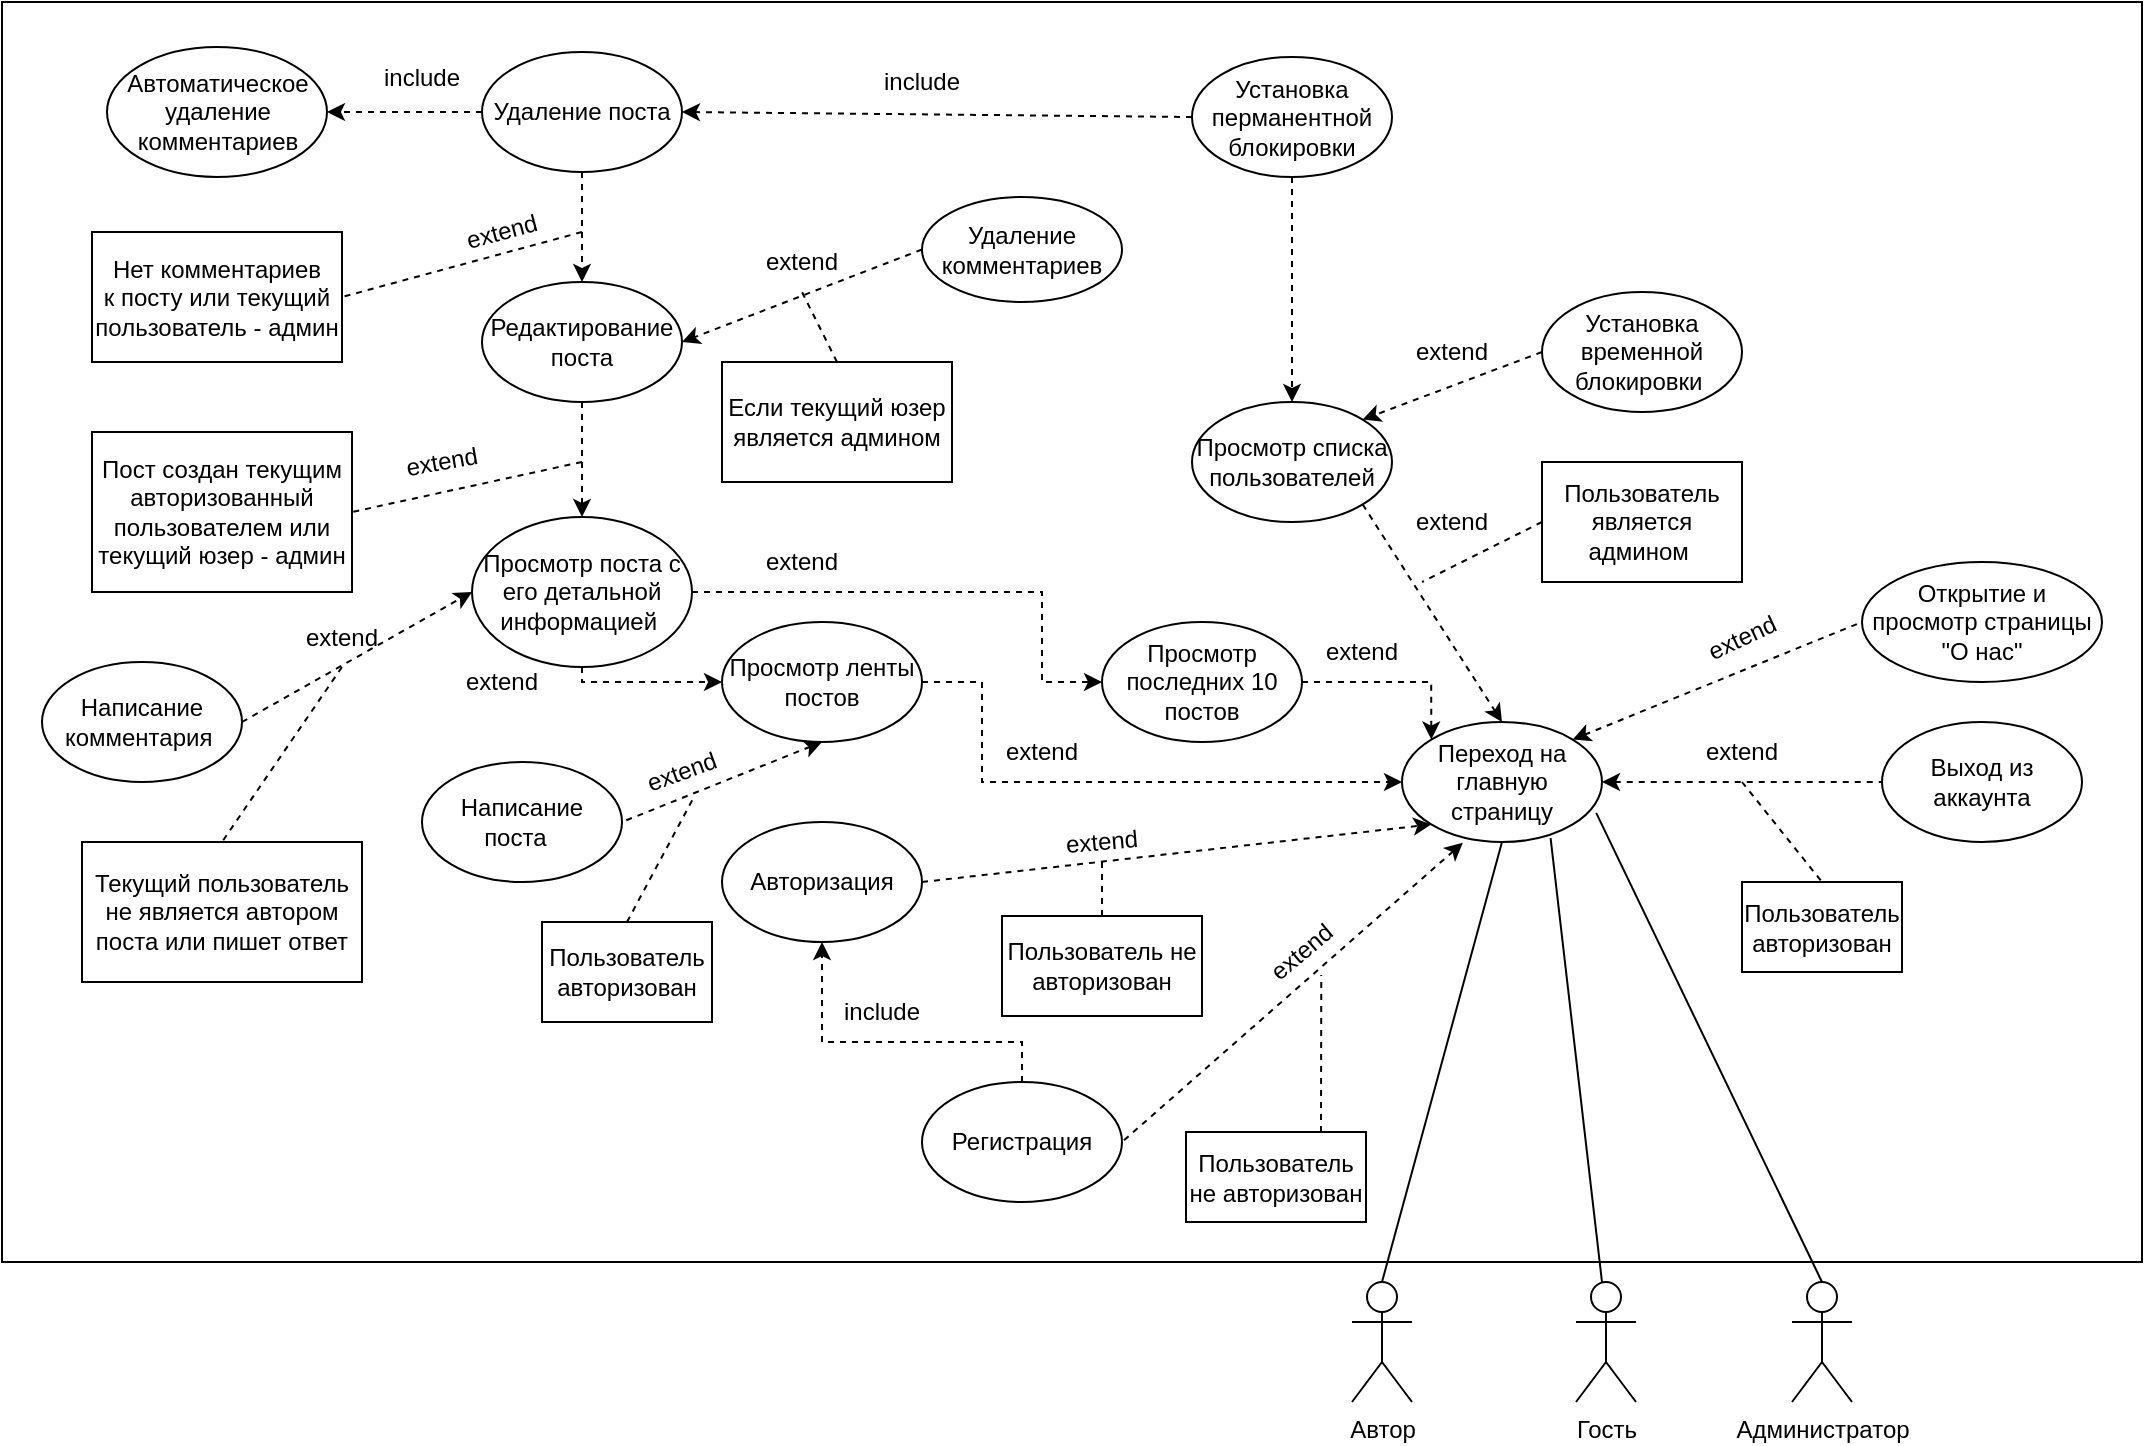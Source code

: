 <mxfile version="21.2.1" type="device">
  <diagram name="Страница 1" id="8K-74nF4FQOuJKVQDql-">
    <mxGraphModel dx="1751" dy="1922" grid="1" gridSize="10" guides="1" tooltips="1" connect="1" arrows="1" fold="1" page="1" pageScale="1" pageWidth="827" pageHeight="1169" math="0" shadow="0">
      <root>
        <mxCell id="0" />
        <mxCell id="1" parent="0" />
        <mxCell id="G4Do2a9ZnCrZApl8HIXE-186" value="" style="rounded=0;whiteSpace=wrap;html=1;" parent="1" vertex="1">
          <mxGeometry x="90" y="-80" width="1070" height="630" as="geometry" />
        </mxCell>
        <mxCell id="G4Do2a9ZnCrZApl8HIXE-2" value="Гость" style="shape=umlActor;verticalLabelPosition=bottom;verticalAlign=top;html=1;outlineConnect=0;" parent="1" vertex="1">
          <mxGeometry x="877" y="560" width="30" height="60" as="geometry" />
        </mxCell>
        <mxCell id="G4Do2a9ZnCrZApl8HIXE-3" value="Автор" style="shape=umlActor;verticalLabelPosition=bottom;verticalAlign=top;html=1;outlineConnect=0;" parent="1" vertex="1">
          <mxGeometry x="765" y="560" width="30" height="60" as="geometry" />
        </mxCell>
        <mxCell id="G4Do2a9ZnCrZApl8HIXE-4" value="Администратор" style="shape=umlActor;verticalLabelPosition=bottom;verticalAlign=top;html=1;outlineConnect=0;" parent="1" vertex="1">
          <mxGeometry x="985" y="560" width="30" height="60" as="geometry" />
        </mxCell>
        <mxCell id="JRhUF5Hl9-W1Ux4IKVQ8-12" style="edgeStyle=orthogonalEdgeStyle;rounded=0;orthogonalLoop=1;jettySize=auto;html=1;entryX=0.5;entryY=1;entryDx=0;entryDy=0;dashed=1;" parent="1" source="G4Do2a9ZnCrZApl8HIXE-10" target="G4Do2a9ZnCrZApl8HIXE-13" edge="1">
          <mxGeometry relative="1" as="geometry">
            <Array as="points">
              <mxPoint x="600" y="440" />
              <mxPoint x="500" y="440" />
            </Array>
          </mxGeometry>
        </mxCell>
        <mxCell id="G4Do2a9ZnCrZApl8HIXE-10" value="Регистрация" style="ellipse;whiteSpace=wrap;html=1;" parent="1" vertex="1">
          <mxGeometry x="550" y="460" width="100" height="60" as="geometry" />
        </mxCell>
        <mxCell id="G4Do2a9ZnCrZApl8HIXE-13" value="Авторизация" style="ellipse;whiteSpace=wrap;html=1;" parent="1" vertex="1">
          <mxGeometry x="450" y="330" width="100" height="60" as="geometry" />
        </mxCell>
        <mxCell id="G4Do2a9ZnCrZApl8HIXE-19" value="Просмотр ленты постов" style="ellipse;whiteSpace=wrap;html=1;" parent="1" vertex="1">
          <mxGeometry x="450" y="230" width="100" height="60" as="geometry" />
        </mxCell>
        <mxCell id="JRhUF5Hl9-W1Ux4IKVQ8-26" style="edgeStyle=orthogonalEdgeStyle;rounded=0;orthogonalLoop=1;jettySize=auto;html=1;entryX=0;entryY=0.5;entryDx=0;entryDy=0;dashed=1;" parent="1" source="G4Do2a9ZnCrZApl8HIXE-24" target="G4Do2a9ZnCrZApl8HIXE-59" edge="1">
          <mxGeometry relative="1" as="geometry">
            <Array as="points">
              <mxPoint x="610" y="215" />
              <mxPoint x="610" y="260" />
            </Array>
          </mxGeometry>
        </mxCell>
        <mxCell id="JRhUF5Hl9-W1Ux4IKVQ8-27" style="edgeStyle=orthogonalEdgeStyle;rounded=0;orthogonalLoop=1;jettySize=auto;html=1;entryX=0;entryY=0.5;entryDx=0;entryDy=0;exitX=0.5;exitY=1;exitDx=0;exitDy=0;dashed=1;" parent="1" source="G4Do2a9ZnCrZApl8HIXE-24" target="G4Do2a9ZnCrZApl8HIXE-19" edge="1">
          <mxGeometry relative="1" as="geometry">
            <Array as="points">
              <mxPoint x="380" y="260" />
            </Array>
          </mxGeometry>
        </mxCell>
        <mxCell id="G4Do2a9ZnCrZApl8HIXE-24" value="Просмотр поста с его детальной информацией&amp;nbsp;" style="ellipse;whiteSpace=wrap;html=1;" parent="1" vertex="1">
          <mxGeometry x="325" y="177.5" width="110" height="75" as="geometry" />
        </mxCell>
        <mxCell id="G4Do2a9ZnCrZApl8HIXE-34" value="Написание поста&amp;nbsp;&amp;nbsp;" style="ellipse;whiteSpace=wrap;html=1;" parent="1" vertex="1">
          <mxGeometry x="300" y="300" width="100" height="60" as="geometry" />
        </mxCell>
        <mxCell id="G4Do2a9ZnCrZApl8HIXE-37" value="Переход на главную&lt;br&gt;страницу" style="ellipse;whiteSpace=wrap;html=1;" parent="1" vertex="1">
          <mxGeometry x="790" y="280" width="100" height="60" as="geometry" />
        </mxCell>
        <mxCell id="G4Do2a9ZnCrZApl8HIXE-40" value="" style="endArrow=none;html=1;rounded=0;exitX=0.5;exitY=1;exitDx=0;exitDy=0;" parent="1" source="G4Do2a9ZnCrZApl8HIXE-37" edge="1">
          <mxGeometry width="50" height="50" relative="1" as="geometry">
            <mxPoint x="650" y="460" as="sourcePoint" />
            <mxPoint x="780" y="560" as="targetPoint" />
          </mxGeometry>
        </mxCell>
        <mxCell id="G4Do2a9ZnCrZApl8HIXE-41" value="Открытие и просмотр страницы&lt;br&gt;&quot;О нас&quot;" style="ellipse;whiteSpace=wrap;html=1;" parent="1" vertex="1">
          <mxGeometry x="1020" y="200" width="120" height="60" as="geometry" />
        </mxCell>
        <mxCell id="G4Do2a9ZnCrZApl8HIXE-48" value="extend" style="text;html=1;strokeColor=none;fillColor=none;align=center;verticalAlign=middle;whiteSpace=wrap;rounded=0;rotation=-25;" parent="1" vertex="1">
          <mxGeometry x="930" y="222.5" width="60" height="30" as="geometry" />
        </mxCell>
        <mxCell id="G4Do2a9ZnCrZApl8HIXE-61" style="edgeStyle=orthogonalEdgeStyle;rounded=0;orthogonalLoop=1;jettySize=auto;html=1;entryX=0;entryY=0;entryDx=0;entryDy=0;dashed=1;exitX=1;exitY=0.5;exitDx=0;exitDy=0;" parent="1" source="G4Do2a9ZnCrZApl8HIXE-59" target="G4Do2a9ZnCrZApl8HIXE-37" edge="1">
          <mxGeometry relative="1" as="geometry">
            <Array as="points">
              <mxPoint x="805" y="260" />
            </Array>
          </mxGeometry>
        </mxCell>
        <mxCell id="G4Do2a9ZnCrZApl8HIXE-59" value="Просмотр последних 10 постов" style="ellipse;whiteSpace=wrap;html=1;" parent="1" vertex="1">
          <mxGeometry x="640" y="230" width="100" height="60" as="geometry" />
        </mxCell>
        <mxCell id="G4Do2a9ZnCrZApl8HIXE-63" style="edgeStyle=orthogonalEdgeStyle;rounded=0;orthogonalLoop=1;jettySize=auto;html=1;entryX=0;entryY=0.5;entryDx=0;entryDy=0;dashed=1;exitX=1;exitY=0.5;exitDx=0;exitDy=0;" parent="1" source="G4Do2a9ZnCrZApl8HIXE-19" target="G4Do2a9ZnCrZApl8HIXE-37" edge="1">
          <mxGeometry relative="1" as="geometry">
            <mxPoint x="782" y="155" as="sourcePoint" />
            <mxPoint x="738" y="275" as="targetPoint" />
            <Array as="points">
              <mxPoint x="580" y="260" />
              <mxPoint x="580" y="310" />
            </Array>
          </mxGeometry>
        </mxCell>
        <mxCell id="G4Do2a9ZnCrZApl8HIXE-65" value="extend" style="text;html=1;strokeColor=none;fillColor=none;align=center;verticalAlign=middle;whiteSpace=wrap;rounded=0;" parent="1" vertex="1">
          <mxGeometry x="740" y="230" width="60" height="30" as="geometry" />
        </mxCell>
        <mxCell id="G4Do2a9ZnCrZApl8HIXE-67" value="extend" style="text;html=1;strokeColor=none;fillColor=none;align=center;verticalAlign=middle;whiteSpace=wrap;rounded=0;" parent="1" vertex="1">
          <mxGeometry x="460" y="185" width="60" height="30" as="geometry" />
        </mxCell>
        <mxCell id="G4Do2a9ZnCrZApl8HIXE-71" value="extend" style="text;html=1;strokeColor=none;fillColor=none;align=center;verticalAlign=middle;whiteSpace=wrap;rounded=0;rotation=-10;" parent="1" vertex="1">
          <mxGeometry x="280" y="135" width="60" height="30" as="geometry" />
        </mxCell>
        <mxCell id="JRhUF5Hl9-W1Ux4IKVQ8-45" style="edgeStyle=orthogonalEdgeStyle;rounded=0;orthogonalLoop=1;jettySize=auto;html=1;entryX=0.5;entryY=0;entryDx=0;entryDy=0;dashed=1;" parent="1" source="G4Do2a9ZnCrZApl8HIXE-75" target="G4Do2a9ZnCrZApl8HIXE-24" edge="1">
          <mxGeometry relative="1" as="geometry" />
        </mxCell>
        <mxCell id="G4Do2a9ZnCrZApl8HIXE-75" value="Редактирование поста" style="ellipse;whiteSpace=wrap;html=1;" parent="1" vertex="1">
          <mxGeometry x="330" y="60" width="100" height="60" as="geometry" />
        </mxCell>
        <mxCell id="G4Do2a9ZnCrZApl8HIXE-82" value="Пост создан текущим авторизованный пользователем или текущий юзер - админ" style="rounded=0;whiteSpace=wrap;html=1;" parent="1" vertex="1">
          <mxGeometry x="135" y="135" width="130" height="80" as="geometry" />
        </mxCell>
        <mxCell id="G4Do2a9ZnCrZApl8HIXE-87" value="" style="endArrow=none;dashed=1;html=1;rounded=0;entryX=1;entryY=0.5;entryDx=0;entryDy=0;endFill=0;startArrow=classic;startFill=1;exitX=0.5;exitY=1;exitDx=0;exitDy=0;" parent="1" source="G4Do2a9ZnCrZApl8HIXE-19" target="G4Do2a9ZnCrZApl8HIXE-34" edge="1">
          <mxGeometry width="50" height="50" relative="1" as="geometry">
            <mxPoint x="460" y="290" as="sourcePoint" />
            <mxPoint x="270" y="445" as="targetPoint" />
            <Array as="points" />
          </mxGeometry>
        </mxCell>
        <mxCell id="G4Do2a9ZnCrZApl8HIXE-88" value="extend" style="text;html=1;strokeColor=none;fillColor=none;align=center;verticalAlign=middle;whiteSpace=wrap;rounded=0;rotation=-20;" parent="1" vertex="1">
          <mxGeometry x="400" y="290" width="60" height="30" as="geometry" />
        </mxCell>
        <mxCell id="G4Do2a9ZnCrZApl8HIXE-91" value="Пользователь авторизован" style="rounded=0;whiteSpace=wrap;html=1;" parent="1" vertex="1">
          <mxGeometry x="360" y="380" width="85" height="50" as="geometry" />
        </mxCell>
        <mxCell id="G4Do2a9ZnCrZApl8HIXE-92" value="" style="endArrow=none;dashed=1;html=1;rounded=0;exitX=0.5;exitY=0;exitDx=0;exitDy=0;entryX=0.5;entryY=1;entryDx=0;entryDy=0;" parent="1" source="G4Do2a9ZnCrZApl8HIXE-91" edge="1" target="G4Do2a9ZnCrZApl8HIXE-88">
          <mxGeometry width="50" height="50" relative="1" as="geometry">
            <mxPoint x="364" y="410" as="sourcePoint" />
            <mxPoint x="400" y="370" as="targetPoint" />
          </mxGeometry>
        </mxCell>
        <mxCell id="G4Do2a9ZnCrZApl8HIXE-95" value="" style="endArrow=none;dashed=1;html=1;rounded=0;entryX=1;entryY=0.5;entryDx=0;entryDy=0;" parent="1" target="G4Do2a9ZnCrZApl8HIXE-82" edge="1">
          <mxGeometry width="50" height="50" relative="1" as="geometry">
            <mxPoint x="380" y="150" as="sourcePoint" />
            <mxPoint x="158" y="83" as="targetPoint" />
          </mxGeometry>
        </mxCell>
        <mxCell id="G4Do2a9ZnCrZApl8HIXE-102" style="edgeStyle=orthogonalEdgeStyle;rounded=0;orthogonalLoop=1;jettySize=auto;html=1;entryX=0.5;entryY=0;entryDx=0;entryDy=0;dashed=1;exitX=0.5;exitY=1;exitDx=0;exitDy=0;" parent="1" source="G4Do2a9ZnCrZApl8HIXE-103" target="G4Do2a9ZnCrZApl8HIXE-75" edge="1">
          <mxGeometry relative="1" as="geometry">
            <mxPoint x="-50" y="80" as="sourcePoint" />
            <mxPoint x="125" y="104" as="targetPoint" />
            <Array as="points">
              <mxPoint x="380" y="20" />
            </Array>
          </mxGeometry>
        </mxCell>
        <mxCell id="G4Do2a9ZnCrZApl8HIXE-103" value="Удаление поста" style="ellipse;whiteSpace=wrap;html=1;" parent="1" vertex="1">
          <mxGeometry x="330" y="-55" width="100" height="60" as="geometry" />
        </mxCell>
        <mxCell id="G4Do2a9ZnCrZApl8HIXE-104" value="extend" style="text;html=1;strokeColor=none;fillColor=none;align=center;verticalAlign=middle;whiteSpace=wrap;rounded=0;rotation=-15;" parent="1" vertex="1">
          <mxGeometry x="310" y="20" width="60" height="30" as="geometry" />
        </mxCell>
        <mxCell id="G4Do2a9ZnCrZApl8HIXE-105" value="" style="endArrow=none;dashed=1;html=1;rounded=0;entryX=1;entryY=0.5;entryDx=0;entryDy=0;" parent="1" target="G4Do2a9ZnCrZApl8HIXE-107" edge="1">
          <mxGeometry width="50" height="50" relative="1" as="geometry">
            <mxPoint x="380" y="35" as="sourcePoint" />
            <mxPoint x="10" y="125" as="targetPoint" />
          </mxGeometry>
        </mxCell>
        <mxCell id="G4Do2a9ZnCrZApl8HIXE-107" value="Нет комментариев&lt;br&gt;к посту или текущий пользователь - админ" style="rounded=0;whiteSpace=wrap;html=1;" parent="1" vertex="1">
          <mxGeometry x="135" y="35" width="125" height="65" as="geometry" />
        </mxCell>
        <mxCell id="G4Do2a9ZnCrZApl8HIXE-109" value="Написание комментария&amp;nbsp;" style="ellipse;whiteSpace=wrap;html=1;" parent="1" vertex="1">
          <mxGeometry x="110" y="250" width="100" height="60" as="geometry" />
        </mxCell>
        <mxCell id="G4Do2a9ZnCrZApl8HIXE-110" value="" style="endArrow=none;dashed=1;html=1;rounded=0;entryX=0.5;entryY=0;entryDx=0;entryDy=0;exitX=0.5;exitY=1;exitDx=0;exitDy=0;" parent="1" source="G4Do2a9ZnCrZApl8HIXE-119" target="G4Do2a9ZnCrZApl8HIXE-111" edge="1">
          <mxGeometry width="50" height="50" relative="1" as="geometry">
            <mxPoint x="270" y="240" as="sourcePoint" />
            <mxPoint x="-60" y="366.36" as="targetPoint" />
          </mxGeometry>
        </mxCell>
        <mxCell id="G4Do2a9ZnCrZApl8HIXE-111" value="Текущий пользователь не является автором поста или пишет ответ" style="rounded=0;whiteSpace=wrap;html=1;" parent="1" vertex="1">
          <mxGeometry x="130" y="340" width="140" height="70" as="geometry" />
        </mxCell>
        <mxCell id="G4Do2a9ZnCrZApl8HIXE-117" value="" style="endArrow=classic;dashed=1;html=1;rounded=0;entryX=0;entryY=0.5;entryDx=0;entryDy=0;exitX=1;exitY=0.5;exitDx=0;exitDy=0;endFill=1;" parent="1" source="G4Do2a9ZnCrZApl8HIXE-109" target="G4Do2a9ZnCrZApl8HIXE-24" edge="1">
          <mxGeometry width="50" height="50" relative="1" as="geometry">
            <mxPoint x="-100" y="413.86" as="sourcePoint" />
            <mxPoint x="140" y="240" as="targetPoint" />
          </mxGeometry>
        </mxCell>
        <mxCell id="G4Do2a9ZnCrZApl8HIXE-119" value="extend" style="text;html=1;strokeColor=none;fillColor=none;align=center;verticalAlign=middle;whiteSpace=wrap;rounded=0;rotation=0;" parent="1" vertex="1">
          <mxGeometry x="230.0" y="222.5" width="60" height="30" as="geometry" />
        </mxCell>
        <mxCell id="G4Do2a9ZnCrZApl8HIXE-162" value="extend" style="text;html=1;strokeColor=none;fillColor=none;align=center;verticalAlign=middle;whiteSpace=wrap;rounded=0;rotation=0;" parent="1" vertex="1">
          <mxGeometry x="460" y="35" width="60" height="30" as="geometry" />
        </mxCell>
        <mxCell id="G4Do2a9ZnCrZApl8HIXE-165" value="Установка&lt;br&gt;временной блокировки&amp;nbsp;" style="ellipse;whiteSpace=wrap;html=1;" parent="1" vertex="1">
          <mxGeometry x="860" y="65" width="100" height="60" as="geometry" />
        </mxCell>
        <mxCell id="G4Do2a9ZnCrZApl8HIXE-166" value="" style="endArrow=classic;html=1;rounded=0;entryX=1;entryY=0;entryDx=0;entryDy=0;exitX=0;exitY=0.5;exitDx=0;exitDy=0;dashed=1;" parent="1" source="G4Do2a9ZnCrZApl8HIXE-165" target="JRhUF5Hl9-W1Ux4IKVQ8-29" edge="1">
          <mxGeometry width="50" height="50" relative="1" as="geometry">
            <mxPoint x="850" y="-80" as="sourcePoint" />
            <mxPoint x="720" y="-258.75" as="targetPoint" />
          </mxGeometry>
        </mxCell>
        <mxCell id="t0Ki_3y6jDWHzZ-31p42-9" style="edgeStyle=orthogonalEdgeStyle;rounded=0;orthogonalLoop=1;jettySize=auto;html=1;entryX=0.5;entryY=0;entryDx=0;entryDy=0;dashed=1;" edge="1" parent="1" source="G4Do2a9ZnCrZApl8HIXE-167" target="JRhUF5Hl9-W1Ux4IKVQ8-29">
          <mxGeometry relative="1" as="geometry" />
        </mxCell>
        <mxCell id="G4Do2a9ZnCrZApl8HIXE-167" value="Установка перманентной&lt;br&gt;&amp;nbsp;блокировки&amp;nbsp;" style="ellipse;whiteSpace=wrap;html=1;" parent="1" vertex="1">
          <mxGeometry x="685" y="-52.5" width="100" height="60" as="geometry" />
        </mxCell>
        <mxCell id="G4Do2a9ZnCrZApl8HIXE-174" value="include" style="text;html=1;strokeColor=none;fillColor=none;align=center;verticalAlign=middle;whiteSpace=wrap;rounded=0;rotation=0;" parent="1" vertex="1">
          <mxGeometry x="520" y="-55" width="60" height="30" as="geometry" />
        </mxCell>
        <mxCell id="G4Do2a9ZnCrZApl8HIXE-175" value="Автоматическое удаление комментариев" style="ellipse;whiteSpace=wrap;html=1;" parent="1" vertex="1">
          <mxGeometry x="142.5" y="-57.5" width="110" height="65" as="geometry" />
        </mxCell>
        <mxCell id="G4Do2a9ZnCrZApl8HIXE-181" value="Выход из аккаунта" style="ellipse;whiteSpace=wrap;html=1;" parent="1" vertex="1">
          <mxGeometry x="1030" y="280" width="100" height="60" as="geometry" />
        </mxCell>
        <mxCell id="G4Do2a9ZnCrZApl8HIXE-184" value="Пользователь авторизован" style="rounded=0;whiteSpace=wrap;html=1;" parent="1" vertex="1">
          <mxGeometry x="960" y="360" width="80" height="45" as="geometry" />
        </mxCell>
        <mxCell id="wdd37GW2Ycs_q4PCEIbR-1" value="extend" style="text;html=1;strokeColor=none;fillColor=none;align=center;verticalAlign=middle;whiteSpace=wrap;rounded=0;" parent="1" vertex="1">
          <mxGeometry x="580" y="280" width="60" height="30" as="geometry" />
        </mxCell>
        <mxCell id="wdd37GW2Ycs_q4PCEIbR-6" value="" style="endArrow=none;dashed=1;html=1;rounded=0;exitX=1;exitY=0;exitDx=0;exitDy=0;entryX=0;entryY=0.5;entryDx=0;entryDy=0;endFill=0;startArrow=classic;startFill=1;" parent="1" source="G4Do2a9ZnCrZApl8HIXE-37" target="G4Do2a9ZnCrZApl8HIXE-41" edge="1">
          <mxGeometry width="50" height="50" relative="1" as="geometry">
            <mxPoint x="870" y="255" as="sourcePoint" />
            <mxPoint x="920" y="205" as="targetPoint" />
          </mxGeometry>
        </mxCell>
        <mxCell id="JRhUF5Hl9-W1Ux4IKVQ8-7" value="Пользователь не авторизован" style="rounded=0;whiteSpace=wrap;html=1;" parent="1" vertex="1">
          <mxGeometry x="682" y="485" width="90" height="45" as="geometry" />
        </mxCell>
        <mxCell id="JRhUF5Hl9-W1Ux4IKVQ8-8" value="" style="endArrow=none;dashed=1;html=1;rounded=0;exitX=0.75;exitY=0;exitDx=0;exitDy=0;entryX=0.5;entryY=1;entryDx=0;entryDy=0;" parent="1" source="JRhUF5Hl9-W1Ux4IKVQ8-7" target="JRhUF5Hl9-W1Ux4IKVQ8-9" edge="1">
          <mxGeometry width="50" height="50" relative="1" as="geometry">
            <mxPoint x="840" y="470" as="sourcePoint" />
            <mxPoint x="730" y="330" as="targetPoint" />
          </mxGeometry>
        </mxCell>
        <mxCell id="JRhUF5Hl9-W1Ux4IKVQ8-9" value="extend" style="text;html=1;strokeColor=none;fillColor=none;align=center;verticalAlign=middle;whiteSpace=wrap;rounded=0;rotation=-40;" parent="1" vertex="1">
          <mxGeometry x="710" y="380" width="60" height="30" as="geometry" />
        </mxCell>
        <mxCell id="JRhUF5Hl9-W1Ux4IKVQ8-13" value="include" style="text;html=1;strokeColor=none;fillColor=none;align=center;verticalAlign=middle;whiteSpace=wrap;rounded=0;rotation=0;" parent="1" vertex="1">
          <mxGeometry x="500" y="410" width="60" height="30" as="geometry" />
        </mxCell>
        <mxCell id="JRhUF5Hl9-W1Ux4IKVQ8-16" value="" style="endArrow=none;dashed=1;html=1;rounded=0;exitX=0.304;exitY=1.007;exitDx=0;exitDy=0;exitPerimeter=0;entryX=1;entryY=0.5;entryDx=0;entryDy=0;endFill=0;startArrow=classic;startFill=1;" parent="1" source="G4Do2a9ZnCrZApl8HIXE-37" target="G4Do2a9ZnCrZApl8HIXE-10" edge="1">
          <mxGeometry width="50" height="50" relative="1" as="geometry">
            <mxPoint x="703" y="307" as="sourcePoint" />
            <mxPoint x="640" y="415" as="targetPoint" />
          </mxGeometry>
        </mxCell>
        <mxCell id="JRhUF5Hl9-W1Ux4IKVQ8-18" value="" style="endArrow=classic;html=1;rounded=0;entryX=0;entryY=1;entryDx=0;entryDy=0;exitX=1;exitY=0.5;exitDx=0;exitDy=0;dashed=1;" parent="1" source="G4Do2a9ZnCrZApl8HIXE-13" target="G4Do2a9ZnCrZApl8HIXE-37" edge="1">
          <mxGeometry width="50" height="50" relative="1" as="geometry">
            <mxPoint x="605" y="350" as="sourcePoint" />
            <mxPoint x="655" y="300" as="targetPoint" />
          </mxGeometry>
        </mxCell>
        <mxCell id="JRhUF5Hl9-W1Ux4IKVQ8-19" value="extend" style="text;html=1;strokeColor=none;fillColor=none;align=center;verticalAlign=middle;whiteSpace=wrap;rounded=0;rotation=-5;" parent="1" vertex="1">
          <mxGeometry x="610" y="325" width="60" height="30" as="geometry" />
        </mxCell>
        <mxCell id="JRhUF5Hl9-W1Ux4IKVQ8-21" value="" style="endArrow=none;dashed=1;html=1;rounded=0;exitX=0.5;exitY=0;exitDx=0;exitDy=0;" parent="1" source="JRhUF5Hl9-W1Ux4IKVQ8-23" edge="1">
          <mxGeometry width="50" height="50" relative="1" as="geometry">
            <mxPoint x="670" y="360" as="sourcePoint" />
            <mxPoint x="640" y="350" as="targetPoint" />
          </mxGeometry>
        </mxCell>
        <mxCell id="JRhUF5Hl9-W1Ux4IKVQ8-23" value="Пользователь не авторизован" style="rounded=0;whiteSpace=wrap;html=1;" parent="1" vertex="1">
          <mxGeometry x="590" y="377" width="100" height="50" as="geometry" />
        </mxCell>
        <mxCell id="JRhUF5Hl9-W1Ux4IKVQ8-29" value="Просмотр списка пользователей" style="ellipse;whiteSpace=wrap;html=1;" parent="1" vertex="1">
          <mxGeometry x="685" y="120" width="100" height="60" as="geometry" />
        </mxCell>
        <mxCell id="JRhUF5Hl9-W1Ux4IKVQ8-30" value="" style="endArrow=none;dashed=1;html=1;rounded=0;entryX=0;entryY=0.5;entryDx=0;entryDy=0;exitX=1;exitY=0.5;exitDx=0;exitDy=0;startArrow=classic;startFill=1;" parent="1" source="G4Do2a9ZnCrZApl8HIXE-37" target="G4Do2a9ZnCrZApl8HIXE-181" edge="1">
          <mxGeometry width="50" height="50" relative="1" as="geometry">
            <mxPoint x="950" y="260" as="sourcePoint" />
            <mxPoint x="1000" y="210" as="targetPoint" />
          </mxGeometry>
        </mxCell>
        <mxCell id="JRhUF5Hl9-W1Ux4IKVQ8-34" value="" style="endArrow=none;dashed=1;html=1;rounded=0;entryX=0.5;entryY=0;entryDx=0;entryDy=0;exitX=0.5;exitY=1;exitDx=0;exitDy=0;" parent="1" source="G4Do2a9ZnCrZApl8HIXE-159" target="G4Do2a9ZnCrZApl8HIXE-184" edge="1">
          <mxGeometry width="50" height="50" relative="1" as="geometry">
            <mxPoint x="960" y="270" as="sourcePoint" />
            <mxPoint x="790" y="300" as="targetPoint" />
          </mxGeometry>
        </mxCell>
        <mxCell id="JRhUF5Hl9-W1Ux4IKVQ8-35" value="" style="endArrow=none;html=1;rounded=0;exitX=0.743;exitY=0.968;exitDx=0;exitDy=0;exitPerimeter=0;" parent="1" source="G4Do2a9ZnCrZApl8HIXE-37" edge="1">
          <mxGeometry width="50" height="50" relative="1" as="geometry">
            <mxPoint x="1070" y="340" as="sourcePoint" />
            <mxPoint x="890" y="560" as="targetPoint" />
          </mxGeometry>
        </mxCell>
        <mxCell id="JRhUF5Hl9-W1Ux4IKVQ8-36" value="" style="endArrow=none;html=1;rounded=0;exitX=0.971;exitY=0.757;exitDx=0;exitDy=0;exitPerimeter=0;" parent="1" source="G4Do2a9ZnCrZApl8HIXE-37" edge="1">
          <mxGeometry width="50" height="50" relative="1" as="geometry">
            <mxPoint x="944" y="332" as="sourcePoint" />
            <mxPoint x="1000" y="560" as="targetPoint" />
          </mxGeometry>
        </mxCell>
        <mxCell id="JRhUF5Hl9-W1Ux4IKVQ8-37" value="" style="endArrow=classic;html=1;rounded=0;entryX=0.5;entryY=0;entryDx=0;entryDy=0;exitX=1;exitY=1;exitDx=0;exitDy=0;dashed=1;" parent="1" source="JRhUF5Hl9-W1Ux4IKVQ8-29" target="G4Do2a9ZnCrZApl8HIXE-37" edge="1">
          <mxGeometry width="50" height="50" relative="1" as="geometry">
            <mxPoint x="800" y="185" as="sourcePoint" />
            <mxPoint x="840" y="36" as="targetPoint" />
          </mxGeometry>
        </mxCell>
        <mxCell id="G4Do2a9ZnCrZApl8HIXE-159" value="extend" style="text;html=1;strokeColor=none;fillColor=none;align=center;verticalAlign=middle;whiteSpace=wrap;rounded=0;rotation=0;" parent="1" vertex="1">
          <mxGeometry x="930" y="280" width="60" height="30" as="geometry" />
        </mxCell>
        <mxCell id="JRhUF5Hl9-W1Ux4IKVQ8-39" value="extend" style="text;html=1;strokeColor=none;fillColor=none;align=center;verticalAlign=middle;whiteSpace=wrap;rounded=0;rotation=0;" parent="1" vertex="1">
          <mxGeometry x="785" y="167.5" width="60" height="25" as="geometry" />
        </mxCell>
        <mxCell id="JRhUF5Hl9-W1Ux4IKVQ8-40" value="" style="endArrow=none;dashed=1;html=1;rounded=0;exitX=0;exitY=0.5;exitDx=0;exitDy=0;" parent="1" source="JRhUF5Hl9-W1Ux4IKVQ8-41" edge="1">
          <mxGeometry width="50" height="50" relative="1" as="geometry">
            <mxPoint x="862" y="100" as="sourcePoint" />
            <mxPoint x="800" y="210" as="targetPoint" />
          </mxGeometry>
        </mxCell>
        <mxCell id="JRhUF5Hl9-W1Ux4IKVQ8-41" value="Пользователь является админом&amp;nbsp;" style="rounded=0;whiteSpace=wrap;html=1;" parent="1" vertex="1">
          <mxGeometry x="860" y="150" width="100" height="60" as="geometry" />
        </mxCell>
        <mxCell id="JRhUF5Hl9-W1Ux4IKVQ8-43" value="extend" style="text;html=1;strokeColor=none;fillColor=none;align=center;verticalAlign=middle;whiteSpace=wrap;rounded=0;rotation=0;" parent="1" vertex="1">
          <mxGeometry x="785" y="80" width="60" height="30" as="geometry" />
        </mxCell>
        <mxCell id="JRhUF5Hl9-W1Ux4IKVQ8-57" style="edgeStyle=orthogonalEdgeStyle;rounded=0;orthogonalLoop=1;jettySize=auto;html=1;entryX=1;entryY=0.5;entryDx=0;entryDy=0;dashed=1;exitX=0;exitY=0.5;exitDx=0;exitDy=0;" parent="1" source="G4Do2a9ZnCrZApl8HIXE-103" target="G4Do2a9ZnCrZApl8HIXE-175" edge="1">
          <mxGeometry relative="1" as="geometry">
            <mxPoint x="590" y="70" as="sourcePoint" />
            <mxPoint x="590" y="3" as="targetPoint" />
          </mxGeometry>
        </mxCell>
        <mxCell id="JRhUF5Hl9-W1Ux4IKVQ8-58" value="include" style="text;html=1;strokeColor=none;fillColor=none;align=center;verticalAlign=middle;whiteSpace=wrap;rounded=0;" parent="1" vertex="1">
          <mxGeometry x="270" y="-57.5" width="60" height="30" as="geometry" />
        </mxCell>
        <mxCell id="JRhUF5Hl9-W1Ux4IKVQ8-65" value="" style="endArrow=classic;html=1;rounded=0;entryX=1;entryY=0.5;entryDx=0;entryDy=0;exitX=0;exitY=0.5;exitDx=0;exitDy=0;dashed=1;" parent="1" source="G4Do2a9ZnCrZApl8HIXE-167" target="G4Do2a9ZnCrZApl8HIXE-103" edge="1">
          <mxGeometry width="50" height="50" relative="1" as="geometry">
            <mxPoint x="460" y="280" as="sourcePoint" />
            <mxPoint x="510" y="230" as="targetPoint" />
          </mxGeometry>
        </mxCell>
        <mxCell id="t0Ki_3y6jDWHzZ-31p42-1" value="extend" style="text;html=1;strokeColor=none;fillColor=none;align=center;verticalAlign=middle;whiteSpace=wrap;rounded=0;" vertex="1" parent="1">
          <mxGeometry x="310" y="245" width="60" height="30" as="geometry" />
        </mxCell>
        <mxCell id="t0Ki_3y6jDWHzZ-31p42-5" value="Удаление комментариев" style="ellipse;whiteSpace=wrap;html=1;" vertex="1" parent="1">
          <mxGeometry x="550" y="17.5" width="100" height="52.5" as="geometry" />
        </mxCell>
        <mxCell id="t0Ki_3y6jDWHzZ-31p42-7" value="" style="endArrow=classic;html=1;rounded=0;entryX=1;entryY=0.5;entryDx=0;entryDy=0;dashed=1;exitX=0;exitY=0.5;exitDx=0;exitDy=0;" edge="1" parent="1" source="t0Ki_3y6jDWHzZ-31p42-5" target="G4Do2a9ZnCrZApl8HIXE-75">
          <mxGeometry width="50" height="50" relative="1" as="geometry">
            <mxPoint x="538" y="79" as="sourcePoint" />
            <mxPoint x="413" y="35" as="targetPoint" />
            <Array as="points" />
          </mxGeometry>
        </mxCell>
        <mxCell id="t0Ki_3y6jDWHzZ-31p42-10" value="" style="endArrow=none;dashed=1;html=1;rounded=0;exitX=0.5;exitY=0;exitDx=0;exitDy=0;entryX=0.5;entryY=1;entryDx=0;entryDy=0;" edge="1" parent="1" source="t0Ki_3y6jDWHzZ-31p42-11" target="G4Do2a9ZnCrZApl8HIXE-162">
          <mxGeometry width="50" height="50" relative="1" as="geometry">
            <mxPoint x="500" y="90" as="sourcePoint" />
            <mxPoint x="500" y="60" as="targetPoint" />
          </mxGeometry>
        </mxCell>
        <mxCell id="t0Ki_3y6jDWHzZ-31p42-11" value="Если текущий юзер является админом" style="rounded=0;whiteSpace=wrap;html=1;" vertex="1" parent="1">
          <mxGeometry x="450" y="100" width="115" height="60" as="geometry" />
        </mxCell>
      </root>
    </mxGraphModel>
  </diagram>
</mxfile>
